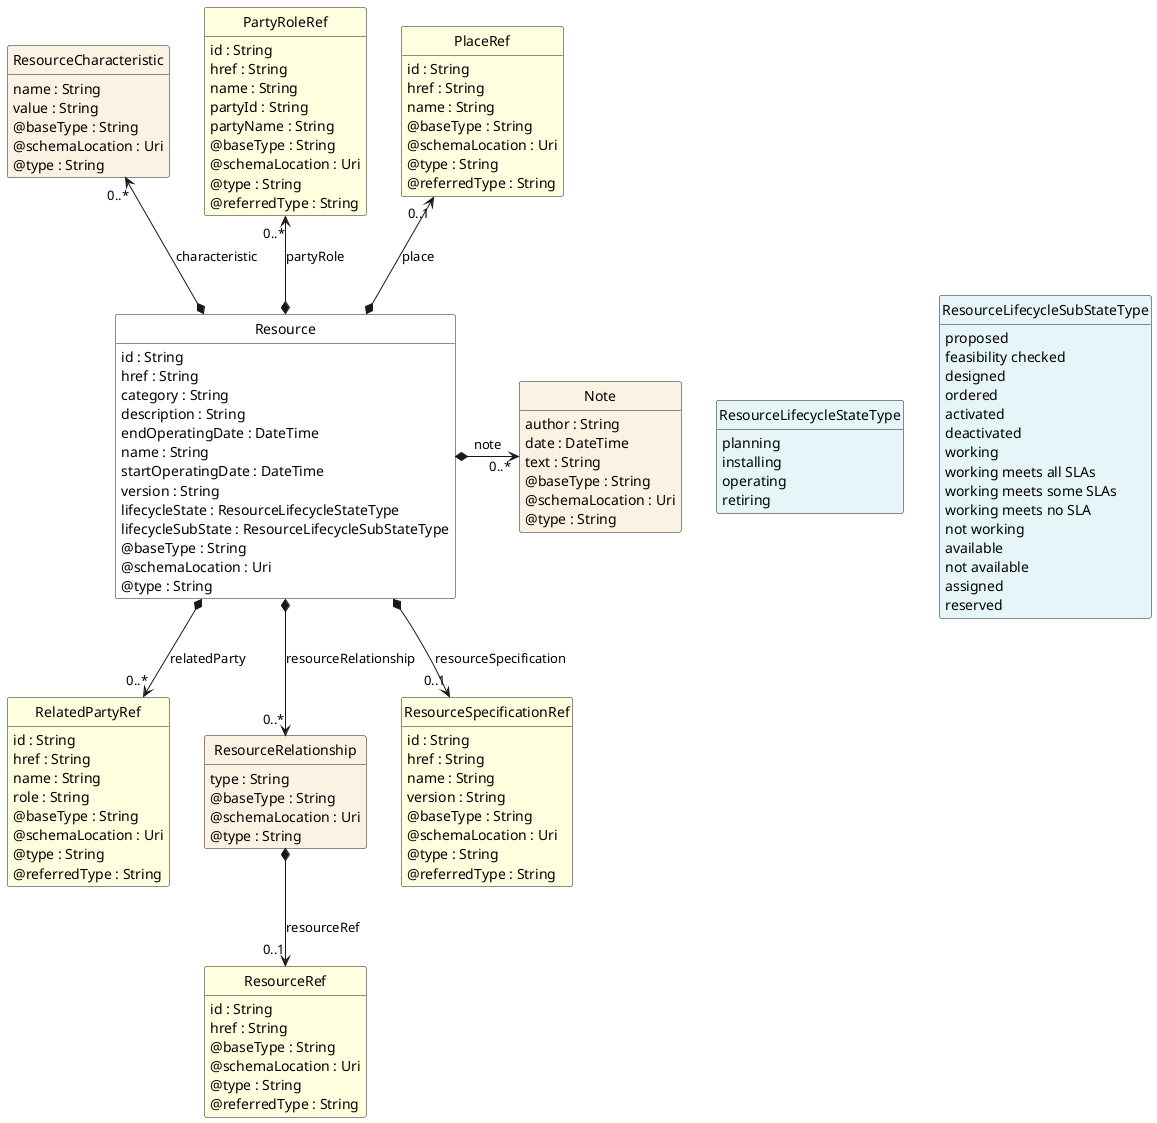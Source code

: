 @startuml
hide circle
hide methods
hide stereotype
show <<Enumeration>> stereotype
skinparam class {
   BackgroundColor<<Enumeration>> #E6F5F7
   BackgroundColor<<Ref>> #FFFFE0
   BackgroundColor<<Pivot>> #FFFFFFF
   BackgroundColor #FCF2E3
}

class Resource <<Pivot>> {
    id : String
    href : String
    category : String
    description : String
    endOperatingDate : DateTime
    name : String
    startOperatingDate : DateTime
    version : String
    lifecycleState : ResourceLifecycleStateType
    lifecycleSubState : ResourceLifecycleSubStateType
    @baseType : String
    @schemaLocation : Uri
    @type : String
}

class ResourceLifecycleStateType <<Enumeration>> {
    planning
    installing
    operating
    retiring
}

class ResourceLifecycleSubStateType <<Enumeration>> {
    proposed
    feasibility checked
    designed
    ordered
    activated
    deactivated
    working
    working meets all SLAs
    working meets some SLAs
    working meets no SLA
    not working
    available
    not available
    assigned
    reserved
}


class ResourceCharacteristic {
    name : String
    value : String
    @baseType : String
    @schemaLocation : Uri
    @type : String
}

class Note {
    author : String
    date : DateTime
    text : String
    @baseType : String
    @schemaLocation : Uri
    @type : String
}

class PartyRoleRef <<Ref>> {
    id : String
    href : String
    name : String
    partyId : String
    partyName : String
    @baseType : String
    @schemaLocation : Uri
    @type : String
    @referredType : String
}

class PlaceRef <<Ref>> {
    id : String
    href : String
    name : String
    @baseType : String
    @schemaLocation : Uri
    @type : String
    @referredType : String
}

class RelatedPartyRef <<Ref>> {
    id : String
    href : String
    name : String
    role : String
    @baseType : String
    @schemaLocation : Uri
    @type : String
    @referredType : String
}

class ResourceRelationship {
    type : String
    @baseType : String
    @schemaLocation : Uri
    @type : String
}

class ResourceRef <<Ref>> {
    id : String
    href : String
    @baseType : String
    @schemaLocation : Uri
    @type : String
    @referredType : String
}

class ResourceSpecificationRef <<Ref>> {
    id : String
    href : String
    name : String
    version : String
    @baseType : String
    @schemaLocation : Uri
    @type : String
    @referredType : String
}


'processing edges for Resource
Resource -right[hidden]-> ResourceLifecycleStateType
ResourceLifecycleStateType -right[hidden]-> ResourceLifecycleSubStateType
'have placed enums for Resource
Note "0..*" <-left-* Resource : note
' rule: L01
ResourceCharacteristic "0..*" <--* Resource : characteristic
' rule: General above rule - direction: right
PartyRoleRef "0..*" <--* Resource : partyRole
' rule: General above rule - direction: right
PlaceRef "0..1" <--* Resource : place
' rule: General above rule - direction: right
Resource *-->  "0..*" RelatedPartyRef : relatedParty
' rule: General below rule - either none already or unable to place left / right of currently placed
Resource *-->  "0..*" ResourceRelationship : resourceRelationship
' rule: General below rule - either none already or unable to place left / right of currently placed
Resource *-->  "0..1" ResourceSpecificationRef : resourceSpecification
' rule: General below rule - either none already or unable to place left / right of currently placed
'completed processing of edges for Resource

'processing edges for ResourceCharacteristic

'processing edges for Note

'processing edges for PartyRoleRef

'processing edges for PlaceRef

'processing edges for RelatedPartyRef

'processing edges for ResourceRelationship
ResourceRelationship *-->  "0..1" ResourceRef : resourceRef
' rule: General below rule - either none already or unable to place left / right of currently placed
'completed processing of edges for ResourceRelationship

'processing edges for ResourceRef

'processing edges for ResourceSpecificationRef
@enduml